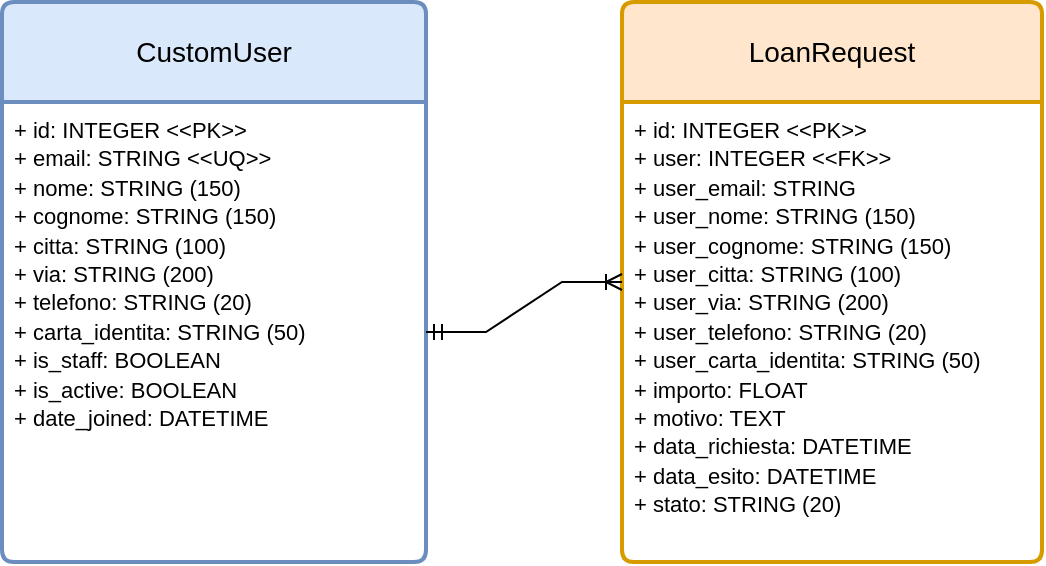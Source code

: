 <mxfile version="28.0.7">
  <diagram name="Pagina-1" id="qe_a-qAsQhKxONQ2-E6W">
    <mxGraphModel dx="697" dy="450" grid="1" gridSize="10" guides="1" tooltips="1" connect="1" arrows="1" fold="1" page="1" pageScale="1" pageWidth="827" pageHeight="1169" math="0" shadow="0">
      <root>
        <mxCell id="0" />
        <mxCell id="1" parent="0" />
        <mxCell id="ZFqxxhFOFnkcWJwE46Al-32" value="CustomUser" style="swimlane;childLayout=stackLayout;horizontal=1;startSize=50;horizontalStack=0;rounded=1;fontSize=14;fontStyle=0;strokeWidth=2;resizeParent=0;resizeLast=1;shadow=0;dashed=0;align=center;arcSize=4;whiteSpace=wrap;html=1;fillColor=#dae8fc;strokeColor=#6c8ebf;gradientColor=none;spacingTop=0;" vertex="1" parent="1">
          <mxGeometry x="200" y="140" width="212" height="280" as="geometry">
            <mxRectangle x="200" y="140" width="110" height="50" as="alternateBounds" />
          </mxGeometry>
        </mxCell>
        <mxCell id="ZFqxxhFOFnkcWJwE46Al-33" value="&lt;div&gt;&lt;font style=&quot;font-size: 11px; background-color: light-dark(#ffffff, var(--ge-dark-color, #121212));&quot;&gt;+ id: INTEGER &amp;lt;&amp;lt;PK&amp;gt;&amp;gt;&lt;/font&gt;&lt;/div&gt;&lt;div&gt;&lt;font style=&quot;font-size: 11px; background-color: light-dark(#ffffff, var(--ge-dark-color, #121212));&quot;&gt;+ email: STRING &amp;lt;&amp;lt;UQ&amp;gt;&amp;gt;&lt;/font&gt;&lt;/div&gt;&lt;div&gt;&lt;font style=&quot;font-size: 11px; background-color: light-dark(#ffffff, var(--ge-dark-color, #121212));&quot;&gt;+ nome: STRING (150)&lt;/font&gt;&lt;/div&gt;&lt;div&gt;&lt;font style=&quot;font-size: 11px; background-color: light-dark(#ffffff, var(--ge-dark-color, #121212));&quot;&gt;+ cognome: STRING (150)&lt;/font&gt;&lt;/div&gt;&lt;div&gt;&lt;font style=&quot;font-size: 11px; background-color: light-dark(#ffffff, var(--ge-dark-color, #121212));&quot;&gt;+ citta: STRING (100)&lt;/font&gt;&lt;/div&gt;&lt;div&gt;&lt;font style=&quot;font-size: 11px; background-color: light-dark(#ffffff, var(--ge-dark-color, #121212));&quot;&gt;+ via: STRING (200)&lt;/font&gt;&lt;/div&gt;&lt;div&gt;&lt;font style=&quot;font-size: 11px; background-color: light-dark(#ffffff, var(--ge-dark-color, #121212));&quot;&gt;+ telefono: STRING (20)&lt;/font&gt;&lt;/div&gt;&lt;div&gt;&lt;font style=&quot;font-size: 11px; background-color: light-dark(#ffffff, var(--ge-dark-color, #121212));&quot;&gt;+ carta_identita: STRING (50)&lt;/font&gt;&lt;/div&gt;&lt;div&gt;&lt;font style=&quot;font-size: 11px; background-color: light-dark(#ffffff, var(--ge-dark-color, #121212));&quot;&gt;+ is_staff: BOOLEAN&lt;/font&gt;&lt;/div&gt;&lt;div&gt;&lt;font style=&quot;font-size: 11px; background-color: light-dark(#ffffff, var(--ge-dark-color, #121212));&quot;&gt;+ is_active: BOOLEAN&lt;/font&gt;&lt;/div&gt;&lt;div&gt;&lt;font style=&quot;font-size: 11px; background-color: light-dark(#ffffff, var(--ge-dark-color, #121212));&quot;&gt;+ date_joined: DATETIME&lt;/font&gt;&lt;/div&gt;&lt;div&gt;&lt;br&gt;&lt;/div&gt;" style="align=left;strokeColor=none;fillColor=none;spacingLeft=4;spacingRight=4;fontSize=12;verticalAlign=top;resizable=0;rotatable=0;part=1;html=1;whiteSpace=wrap;" vertex="1" parent="ZFqxxhFOFnkcWJwE46Al-32">
          <mxGeometry y="50" width="212" height="230" as="geometry" />
        </mxCell>
        <mxCell id="ZFqxxhFOFnkcWJwE46Al-36" value="LoanRequest" style="swimlane;childLayout=stackLayout;horizontal=1;startSize=50;horizontalStack=0;rounded=1;fontSize=14;fontStyle=0;strokeWidth=2;resizeParent=0;resizeLast=1;shadow=0;dashed=0;align=center;arcSize=4;whiteSpace=wrap;html=1;fillColor=#ffe6cc;strokeColor=#d79b00;" vertex="1" parent="1">
          <mxGeometry x="510" y="140" width="210" height="280" as="geometry">
            <mxRectangle x="510" y="140" width="120" height="50" as="alternateBounds" />
          </mxGeometry>
        </mxCell>
        <mxCell id="ZFqxxhFOFnkcWJwE46Al-37" value="&lt;div&gt;&lt;div&gt;&lt;font style=&quot;font-size: 11px;&quot;&gt;+ id: INTEGER &amp;lt;&amp;lt;PK&amp;gt;&amp;gt;&lt;/font&gt;&lt;/div&gt;&lt;div&gt;&lt;span style=&quot;background-color: transparent; color: light-dark(rgb(0, 0, 0), rgb(255, 255, 255));&quot;&gt;&lt;font style=&quot;font-size: 11px;&quot;&gt;+ user: INTEGER &amp;lt;&amp;lt;FK&amp;gt;&amp;gt;&lt;/font&gt;&lt;/span&gt;&lt;/div&gt;&lt;div&gt;&lt;font style=&quot;font-size: 11px;&quot;&gt;+ user_email: STRING&lt;/font&gt;&lt;/div&gt;&lt;div&gt;&lt;font style=&quot;font-size: 11px;&quot;&gt;+ user_nome: STRING (150)&lt;/font&gt;&lt;/div&gt;&lt;div&gt;&lt;font style=&quot;font-size: 11px;&quot;&gt;+ user_cognome: STRING (150)&lt;/font&gt;&lt;/div&gt;&lt;div&gt;&lt;font style=&quot;font-size: 11px;&quot;&gt;+ user_citta: STRING (100)&lt;/font&gt;&lt;/div&gt;&lt;div&gt;&lt;font style=&quot;font-size: 11px;&quot;&gt;+ user_via: STRING (200)&lt;/font&gt;&lt;/div&gt;&lt;div&gt;&lt;font style=&quot;font-size: 11px;&quot;&gt;+ user_telefono: STRING (20)&lt;/font&gt;&lt;/div&gt;&lt;div&gt;&lt;font style=&quot;font-size: 11px;&quot;&gt;+ user_carta_identita: STRING (50)&lt;/font&gt;&lt;/div&gt;&lt;div&gt;&lt;font style=&quot;font-size: 11px;&quot;&gt;+ importo: FLOAT&lt;/font&gt;&lt;/div&gt;&lt;div&gt;&lt;font style=&quot;font-size: 11px;&quot;&gt;+ motivo: TEXT&lt;/font&gt;&lt;/div&gt;&lt;div&gt;&lt;font style=&quot;font-size: 11px;&quot;&gt;+ data_richiesta: DATETIME&lt;/font&gt;&lt;/div&gt;&lt;div&gt;&lt;font style=&quot;font-size: 11px;&quot;&gt;+ data_esito: DATETIME&lt;/font&gt;&lt;/div&gt;&lt;div&gt;&lt;font style=&quot;font-size: 11px;&quot;&gt;+ stato: STRING (20)&lt;br&gt;&lt;/font&gt;&lt;/div&gt;&lt;/div&gt;&lt;div&gt;&lt;br&gt;&lt;/div&gt;" style="align=left;strokeColor=none;fillColor=none;spacingLeft=4;spacingRight=4;fontSize=12;verticalAlign=top;resizable=0;rotatable=0;part=1;html=1;whiteSpace=wrap;" vertex="1" parent="ZFqxxhFOFnkcWJwE46Al-36">
          <mxGeometry y="50" width="210" height="230" as="geometry" />
        </mxCell>
        <mxCell id="ZFqxxhFOFnkcWJwE46Al-48" value="" style="edgeStyle=entityRelationEdgeStyle;fontSize=12;html=1;endArrow=ERoneToMany;startArrow=ERmandOne;rounded=0;entryX=0;entryY=0.5;entryDx=0;entryDy=0;exitX=1;exitY=0.5;exitDx=0;exitDy=0;" edge="1" parent="1" source="ZFqxxhFOFnkcWJwE46Al-33" target="ZFqxxhFOFnkcWJwE46Al-36">
          <mxGeometry width="100" height="100" relative="1" as="geometry">
            <mxPoint x="212" y="490" as="sourcePoint" />
            <mxPoint x="312" y="390" as="targetPoint" />
          </mxGeometry>
        </mxCell>
      </root>
    </mxGraphModel>
  </diagram>
</mxfile>

